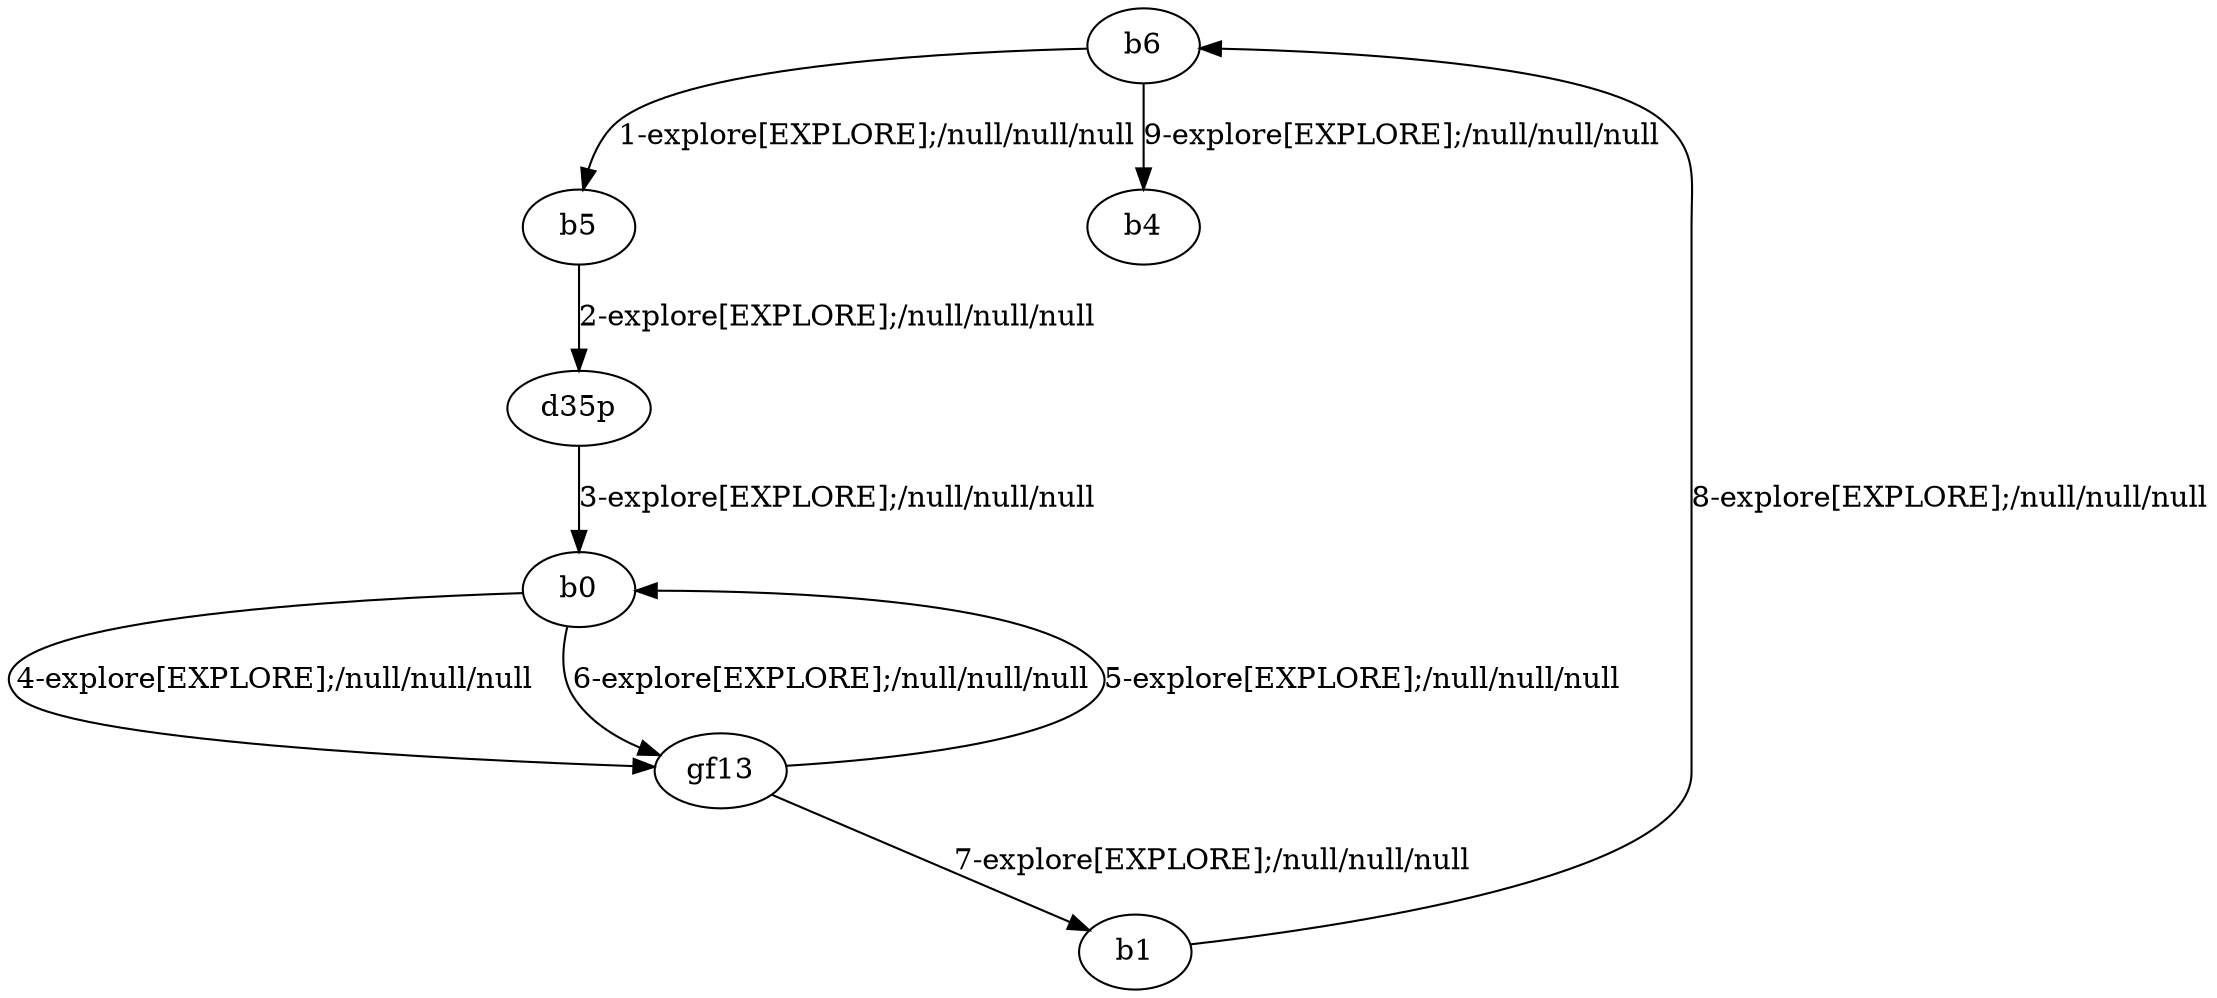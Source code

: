# Total number of goals covered by this test: 1
# b1 --> b6

digraph g {
"b6" -> "b5" [label = "1-explore[EXPLORE];/null/null/null"];
"b5" -> "d35p" [label = "2-explore[EXPLORE];/null/null/null"];
"d35p" -> "b0" [label = "3-explore[EXPLORE];/null/null/null"];
"b0" -> "gf13" [label = "4-explore[EXPLORE];/null/null/null"];
"gf13" -> "b0" [label = "5-explore[EXPLORE];/null/null/null"];
"b0" -> "gf13" [label = "6-explore[EXPLORE];/null/null/null"];
"gf13" -> "b1" [label = "7-explore[EXPLORE];/null/null/null"];
"b1" -> "b6" [label = "8-explore[EXPLORE];/null/null/null"];
"b6" -> "b4" [label = "9-explore[EXPLORE];/null/null/null"];
}